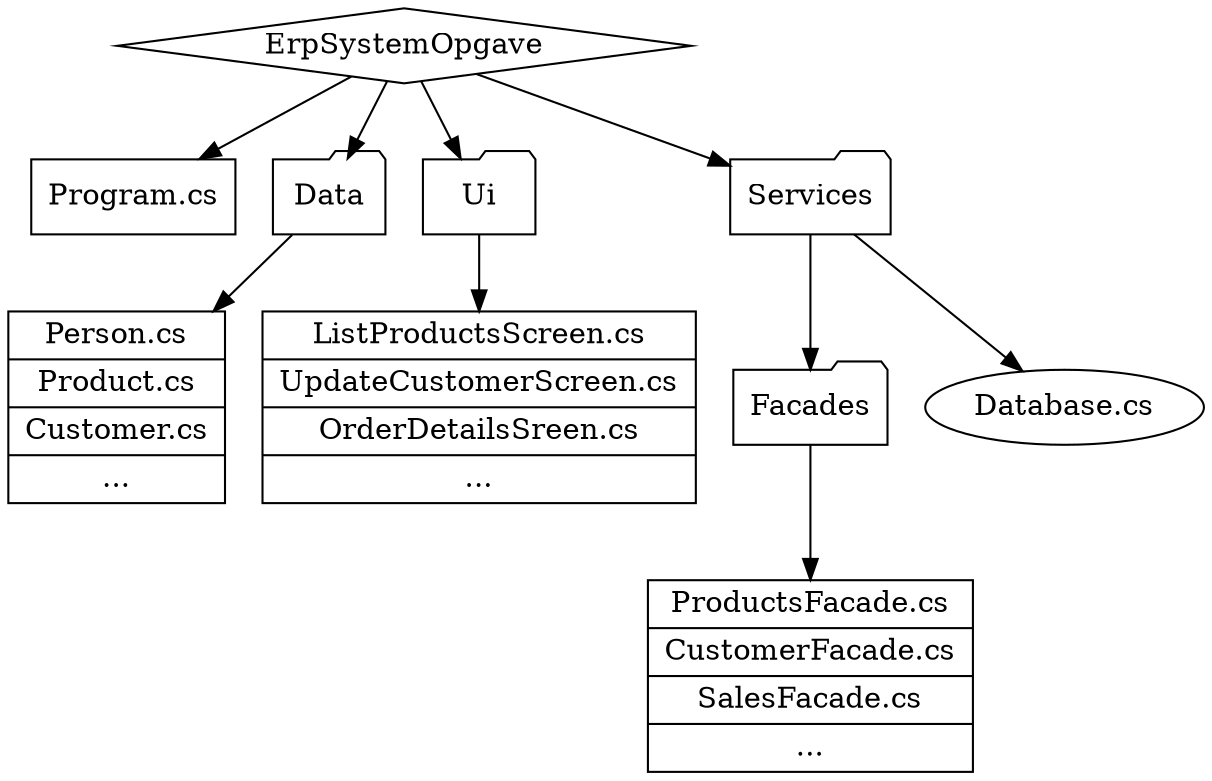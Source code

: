digraph{
    root [label = "ErpSystemOpgave", shape="diamond"]
    main [label = "Program.cs", shape="record"]
    data [label = "Data", shape="folder"]
    ui   [label = "Ui", shape="folder"]
    serv [label = "Services", shape="folder"]
    
    view [label = "Facades", shape="folder"]

    records [label="{Person.cs | Product.cs | Customer.cs | ... }", shape="record"]
    screens [label="{ListProductsScreen.cs | UpdateCustomerScreen.cs | OrderDetailsSreen.cs | ... }", shape="record"]
    facades [label="{ProductsFacade.cs | CustomerFacade.cs | SalesFacade.cs | ... }", shape="record"]

    root -> main
    root -> data
    root -> ui
    root -> serv

    serv -> "Database.cs"
    serv -> view
    view -> facades

    data -> records
    ui -> screens

}